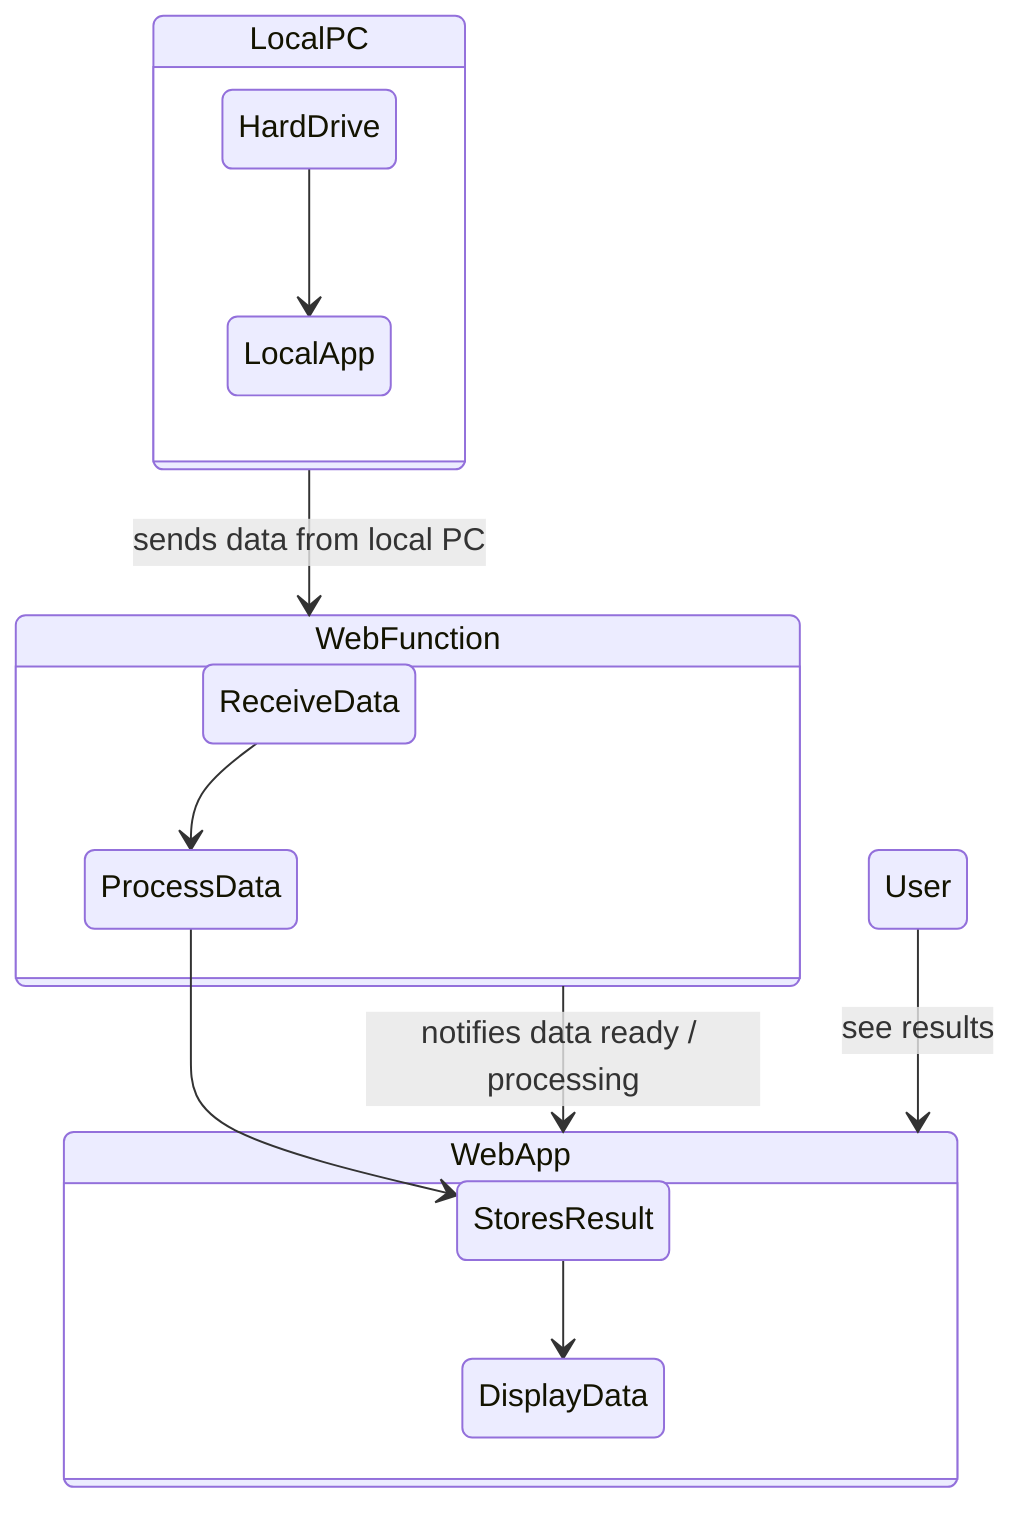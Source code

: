 stateDiagram 
    LocalPC --> WebFunction : sends data from local PC
    WebFunction -->WebApp : notifies data ready / processing
    User--> WebApp : see results
    state LocalPC  {
        HardDrive --> LocalApp
    }
    state WebFunction {
        ReceiveData --> ProcessData        
        ProcessData --> StoresResult
    }
    state WebApp{
      StoresResult--> DisplayData
    }